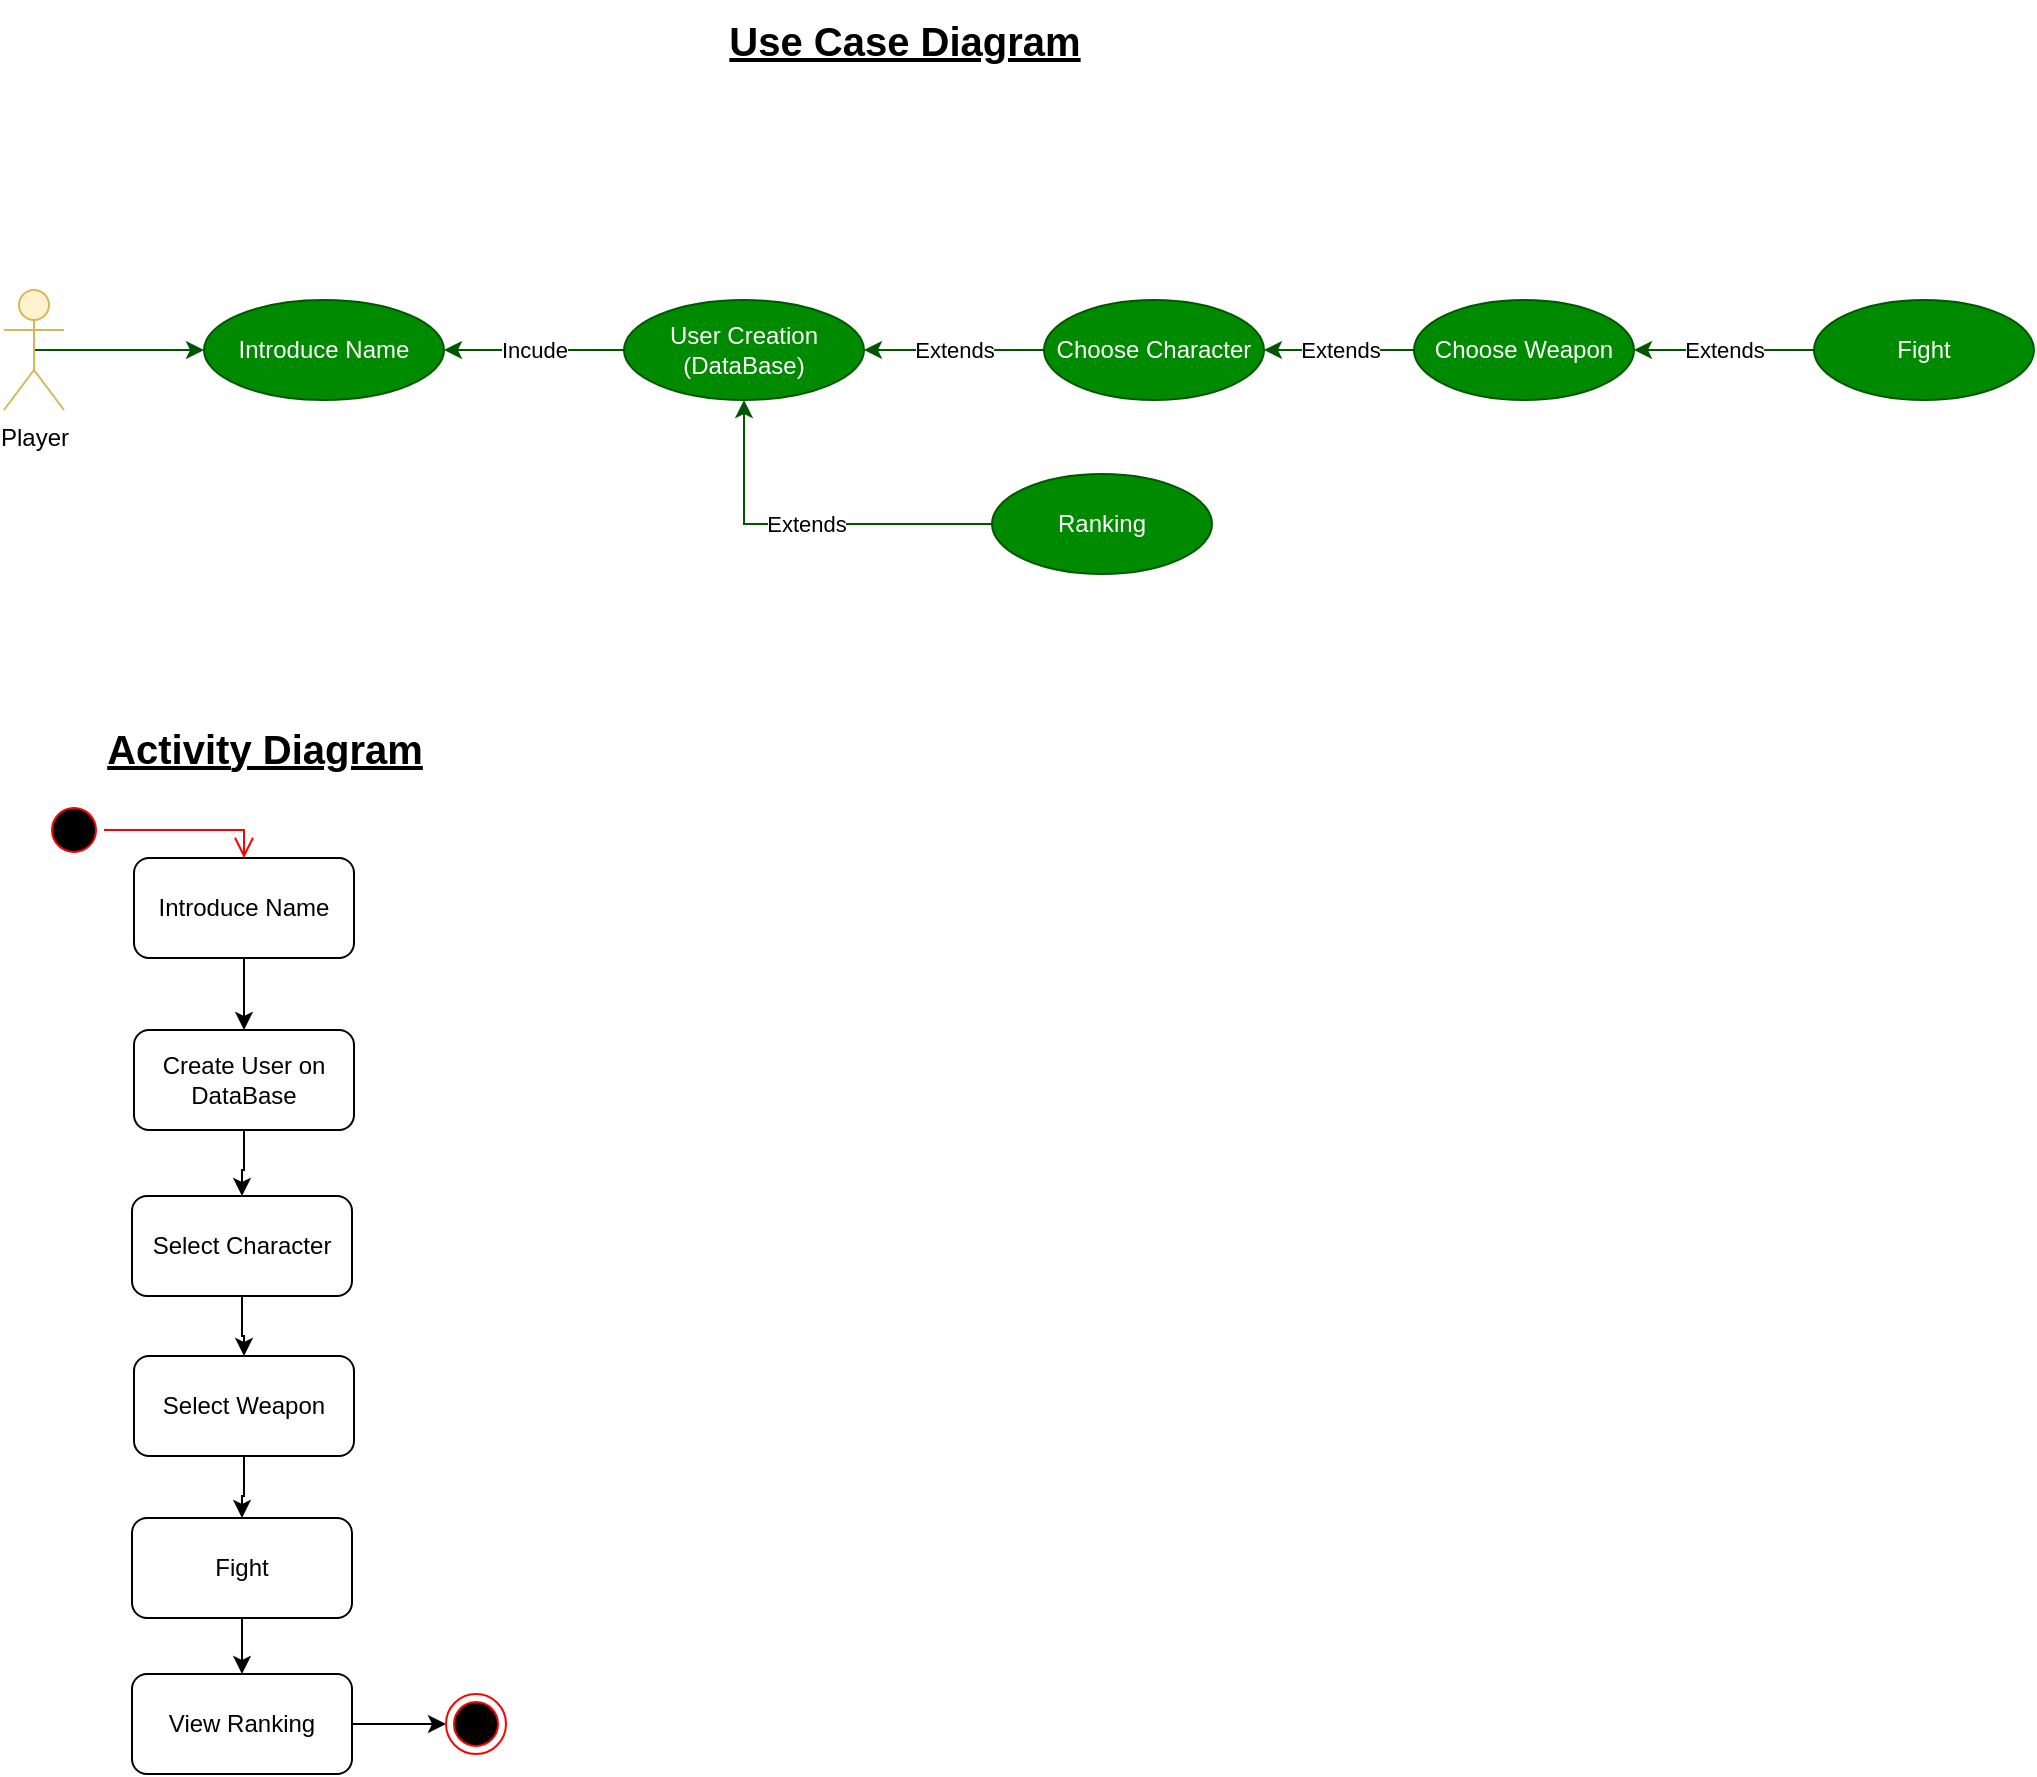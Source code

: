 <mxfile version="21.3.2" type="device">
  <diagram name="Page-1" id="kYDMVSnc1OHVmzoT3uh6">
    <mxGraphModel dx="1434" dy="689" grid="1" gridSize="10" guides="1" tooltips="1" connect="1" arrows="1" fold="1" page="1" pageScale="1" pageWidth="850" pageHeight="1100" math="0" shadow="0">
      <root>
        <mxCell id="0" />
        <mxCell id="1" parent="0" />
        <mxCell id="fTh8KOrIQuMrDk6mfMmC-15" style="edgeStyle=orthogonalEdgeStyle;rounded=0;orthogonalLoop=1;jettySize=auto;html=1;exitX=0.5;exitY=0.5;exitDx=0;exitDy=0;exitPerimeter=0;entryX=0;entryY=0.5;entryDx=0;entryDy=0;fillColor=#008a00;strokeColor=#005700;" parent="1" source="fTh8KOrIQuMrDk6mfMmC-1" target="fTh8KOrIQuMrDk6mfMmC-2" edge="1">
          <mxGeometry relative="1" as="geometry" />
        </mxCell>
        <mxCell id="fTh8KOrIQuMrDk6mfMmC-1" value="&lt;div&gt;Player&lt;/div&gt;" style="shape=umlActor;verticalLabelPosition=bottom;verticalAlign=top;html=1;outlineConnect=0;fillColor=#fff2cc;strokeColor=#d6b656;" parent="1" vertex="1">
          <mxGeometry x="150" y="255" width="30" height="60" as="geometry" />
        </mxCell>
        <mxCell id="fTh8KOrIQuMrDk6mfMmC-2" value="Introduce Name" style="ellipse;whiteSpace=wrap;html=1;fillColor=#008a00;fontColor=#ffffff;strokeColor=#005700;" parent="1" vertex="1">
          <mxGeometry x="250" y="260" width="120" height="50" as="geometry" />
        </mxCell>
        <mxCell id="fTh8KOrIQuMrDk6mfMmC-5" value="Incude" style="edgeStyle=orthogonalEdgeStyle;rounded=0;orthogonalLoop=1;jettySize=auto;html=1;entryX=1;entryY=0.5;entryDx=0;entryDy=0;fillColor=#008a00;strokeColor=#005700;" parent="1" source="fTh8KOrIQuMrDk6mfMmC-4" target="fTh8KOrIQuMrDk6mfMmC-2" edge="1">
          <mxGeometry relative="1" as="geometry" />
        </mxCell>
        <mxCell id="fTh8KOrIQuMrDk6mfMmC-4" value="&lt;div&gt;User Creation (DataBase)&lt;br&gt;&lt;/div&gt;" style="ellipse;whiteSpace=wrap;html=1;fillColor=#008a00;fontColor=#ffffff;strokeColor=#005700;" parent="1" vertex="1">
          <mxGeometry x="460" y="260" width="120" height="50" as="geometry" />
        </mxCell>
        <mxCell id="fTh8KOrIQuMrDk6mfMmC-20" value="Extends" style="edgeStyle=orthogonalEdgeStyle;rounded=0;orthogonalLoop=1;jettySize=auto;html=1;entryX=1;entryY=0.5;entryDx=0;entryDy=0;fillColor=#008a00;strokeColor=#005700;" parent="1" source="fTh8KOrIQuMrDk6mfMmC-6" target="fTh8KOrIQuMrDk6mfMmC-16" edge="1">
          <mxGeometry relative="1" as="geometry" />
        </mxCell>
        <mxCell id="fTh8KOrIQuMrDk6mfMmC-6" value="Fight" style="ellipse;whiteSpace=wrap;html=1;fillColor=#008a00;fontColor=#ffffff;strokeColor=#005700;" parent="1" vertex="1">
          <mxGeometry x="1055" y="260" width="110" height="50" as="geometry" />
        </mxCell>
        <mxCell id="fTh8KOrIQuMrDk6mfMmC-12" value="Extends" style="edgeStyle=orthogonalEdgeStyle;rounded=0;orthogonalLoop=1;jettySize=auto;html=1;entryX=1;entryY=0.5;entryDx=0;entryDy=0;fillColor=#008a00;strokeColor=#005700;" parent="1" source="fTh8KOrIQuMrDk6mfMmC-8" target="fTh8KOrIQuMrDk6mfMmC-4" edge="1">
          <mxGeometry relative="1" as="geometry" />
        </mxCell>
        <mxCell id="fTh8KOrIQuMrDk6mfMmC-8" value="Choose Character" style="ellipse;whiteSpace=wrap;html=1;fillColor=#008a00;fontColor=#ffffff;strokeColor=#005700;" parent="1" vertex="1">
          <mxGeometry x="670" y="260" width="110" height="50" as="geometry" />
        </mxCell>
        <mxCell id="fTh8KOrIQuMrDk6mfMmC-11" value="Extends" style="edgeStyle=orthogonalEdgeStyle;rounded=0;orthogonalLoop=1;jettySize=auto;html=1;entryX=0.5;entryY=1;entryDx=0;entryDy=0;fillColor=#008a00;strokeColor=#005700;" parent="1" source="fTh8KOrIQuMrDk6mfMmC-9" target="fTh8KOrIQuMrDk6mfMmC-4" edge="1">
          <mxGeometry relative="1" as="geometry" />
        </mxCell>
        <mxCell id="fTh8KOrIQuMrDk6mfMmC-9" value="Ranking" style="ellipse;whiteSpace=wrap;html=1;fillColor=#008a00;fontColor=#ffffff;strokeColor=#005700;" parent="1" vertex="1">
          <mxGeometry x="644" y="347" width="110" height="50" as="geometry" />
        </mxCell>
        <mxCell id="fTh8KOrIQuMrDk6mfMmC-17" value="Extends" style="edgeStyle=orthogonalEdgeStyle;rounded=0;orthogonalLoop=1;jettySize=auto;html=1;entryX=1;entryY=0.5;entryDx=0;entryDy=0;fillColor=#008a00;strokeColor=#005700;" parent="1" source="fTh8KOrIQuMrDk6mfMmC-16" target="fTh8KOrIQuMrDk6mfMmC-8" edge="1">
          <mxGeometry relative="1" as="geometry" />
        </mxCell>
        <mxCell id="fTh8KOrIQuMrDk6mfMmC-16" value="Choose Weapon" style="ellipse;whiteSpace=wrap;html=1;fillColor=#008a00;fontColor=#ffffff;strokeColor=#005700;" parent="1" vertex="1">
          <mxGeometry x="855" y="260" width="110" height="50" as="geometry" />
        </mxCell>
        <mxCell id="fTh8KOrIQuMrDk6mfMmC-19" value="Extends" style="edgeStyle=orthogonalEdgeStyle;rounded=0;orthogonalLoop=1;jettySize=auto;html=1;entryX=1;entryY=0.5;entryDx=0;entryDy=0;fillColor=#008a00;strokeColor=#005700;" parent="1" source="fTh8KOrIQuMrDk6mfMmC-18" edge="1">
          <mxGeometry relative="1" as="geometry">
            <mxPoint x="754" y="285" as="targetPoint" />
          </mxGeometry>
        </mxCell>
        <mxCell id="fTh8KOrIQuMrDk6mfMmC-22" value="" style="ellipse;html=1;shape=startState;fillColor=#000000;strokeColor=#ff0000;" parent="1" vertex="1">
          <mxGeometry x="170" y="510" width="30" height="30" as="geometry" />
        </mxCell>
        <mxCell id="fTh8KOrIQuMrDk6mfMmC-23" value="" style="edgeStyle=orthogonalEdgeStyle;html=1;verticalAlign=bottom;endArrow=open;endSize=8;strokeColor=#ff0000;rounded=0;entryX=0.5;entryY=0;entryDx=0;entryDy=0;" parent="1" source="fTh8KOrIQuMrDk6mfMmC-22" target="fTh8KOrIQuMrDk6mfMmC-24" edge="1">
          <mxGeometry relative="1" as="geometry">
            <mxPoint x="185" y="600" as="targetPoint" />
          </mxGeometry>
        </mxCell>
        <mxCell id="fTh8KOrIQuMrDk6mfMmC-35" style="edgeStyle=orthogonalEdgeStyle;rounded=0;orthogonalLoop=1;jettySize=auto;html=1;entryX=0.5;entryY=0;entryDx=0;entryDy=0;" parent="1" source="fTh8KOrIQuMrDk6mfMmC-24" target="fTh8KOrIQuMrDk6mfMmC-26" edge="1">
          <mxGeometry relative="1" as="geometry" />
        </mxCell>
        <mxCell id="fTh8KOrIQuMrDk6mfMmC-24" value="Introduce Name" style="html=1;whiteSpace=wrap;rounded=1;" parent="1" vertex="1">
          <mxGeometry x="215" y="539" width="110" height="50" as="geometry" />
        </mxCell>
        <mxCell id="iEGBgtyzClUi1ejSU7tk-1" style="edgeStyle=orthogonalEdgeStyle;rounded=0;orthogonalLoop=1;jettySize=auto;html=1;entryX=0.5;entryY=0;entryDx=0;entryDy=0;" edge="1" parent="1" source="fTh8KOrIQuMrDk6mfMmC-26" target="fTh8KOrIQuMrDk6mfMmC-27">
          <mxGeometry relative="1" as="geometry" />
        </mxCell>
        <mxCell id="fTh8KOrIQuMrDk6mfMmC-26" value="Create User on DataBase" style="html=1;whiteSpace=wrap;rounded=1;" parent="1" vertex="1">
          <mxGeometry x="215" y="625" width="110" height="50" as="geometry" />
        </mxCell>
        <mxCell id="iEGBgtyzClUi1ejSU7tk-2" style="edgeStyle=orthogonalEdgeStyle;rounded=0;orthogonalLoop=1;jettySize=auto;html=1;entryX=0.5;entryY=0;entryDx=0;entryDy=0;" edge="1" parent="1" source="fTh8KOrIQuMrDk6mfMmC-27" target="fTh8KOrIQuMrDk6mfMmC-29">
          <mxGeometry relative="1" as="geometry" />
        </mxCell>
        <mxCell id="fTh8KOrIQuMrDk6mfMmC-27" value="Select Character" style="html=1;whiteSpace=wrap;rounded=1;" parent="1" vertex="1">
          <mxGeometry x="214" y="708" width="110" height="50" as="geometry" />
        </mxCell>
        <mxCell id="iEGBgtyzClUi1ejSU7tk-3" style="edgeStyle=orthogonalEdgeStyle;rounded=0;orthogonalLoop=1;jettySize=auto;html=1;entryX=0.5;entryY=0;entryDx=0;entryDy=0;" edge="1" parent="1" source="fTh8KOrIQuMrDk6mfMmC-29" target="fTh8KOrIQuMrDk6mfMmC-31">
          <mxGeometry relative="1" as="geometry" />
        </mxCell>
        <mxCell id="fTh8KOrIQuMrDk6mfMmC-29" value="Select Weapon" style="html=1;whiteSpace=wrap;rounded=1;" parent="1" vertex="1">
          <mxGeometry x="215" y="788" width="110" height="50" as="geometry" />
        </mxCell>
        <mxCell id="fTh8KOrIQuMrDk6mfMmC-42" style="edgeStyle=orthogonalEdgeStyle;rounded=0;orthogonalLoop=1;jettySize=auto;html=1;entryX=0.5;entryY=0;entryDx=0;entryDy=0;" parent="1" source="fTh8KOrIQuMrDk6mfMmC-31" target="fTh8KOrIQuMrDk6mfMmC-32" edge="1">
          <mxGeometry relative="1" as="geometry" />
        </mxCell>
        <mxCell id="fTh8KOrIQuMrDk6mfMmC-31" value="Fight" style="html=1;whiteSpace=wrap;rounded=1;" parent="1" vertex="1">
          <mxGeometry x="214" y="869" width="110" height="50" as="geometry" />
        </mxCell>
        <mxCell id="fTh8KOrIQuMrDk6mfMmC-43" style="edgeStyle=orthogonalEdgeStyle;rounded=0;orthogonalLoop=1;jettySize=auto;html=1;entryX=0;entryY=0.5;entryDx=0;entryDy=0;" parent="1" source="fTh8KOrIQuMrDk6mfMmC-32" target="fTh8KOrIQuMrDk6mfMmC-34" edge="1">
          <mxGeometry relative="1" as="geometry" />
        </mxCell>
        <mxCell id="fTh8KOrIQuMrDk6mfMmC-32" value="View Ranking" style="html=1;whiteSpace=wrap;rounded=1;" parent="1" vertex="1">
          <mxGeometry x="214" y="947" width="110" height="50" as="geometry" />
        </mxCell>
        <mxCell id="fTh8KOrIQuMrDk6mfMmC-34" value="" style="ellipse;html=1;shape=endState;fillColor=#000000;strokeColor=#ff0000;" parent="1" vertex="1">
          <mxGeometry x="371" y="957" width="30" height="30" as="geometry" />
        </mxCell>
        <mxCell id="fTh8KOrIQuMrDk6mfMmC-44" value="&lt;font style=&quot;font-size: 20px;&quot;&gt;&lt;b&gt;&lt;u&gt;Use Case Diagram&lt;/u&gt;&lt;/b&gt;&lt;/font&gt;" style="text;html=1;align=center;verticalAlign=middle;resizable=0;points=[];autosize=1;strokeColor=none;fillColor=none;" parent="1" vertex="1">
          <mxGeometry x="500" y="110" width="200" height="40" as="geometry" />
        </mxCell>
        <mxCell id="fTh8KOrIQuMrDk6mfMmC-45" value="&lt;font style=&quot;font-size: 20px;&quot;&gt;&lt;b&gt;&lt;u&gt;Activity Diagram&lt;/u&gt;&lt;/b&gt;&lt;/font&gt;" style="text;html=1;align=center;verticalAlign=middle;resizable=0;points=[];autosize=1;" parent="1" vertex="1">
          <mxGeometry x="190" y="464" width="180" height="40" as="geometry" />
        </mxCell>
      </root>
    </mxGraphModel>
  </diagram>
</mxfile>
